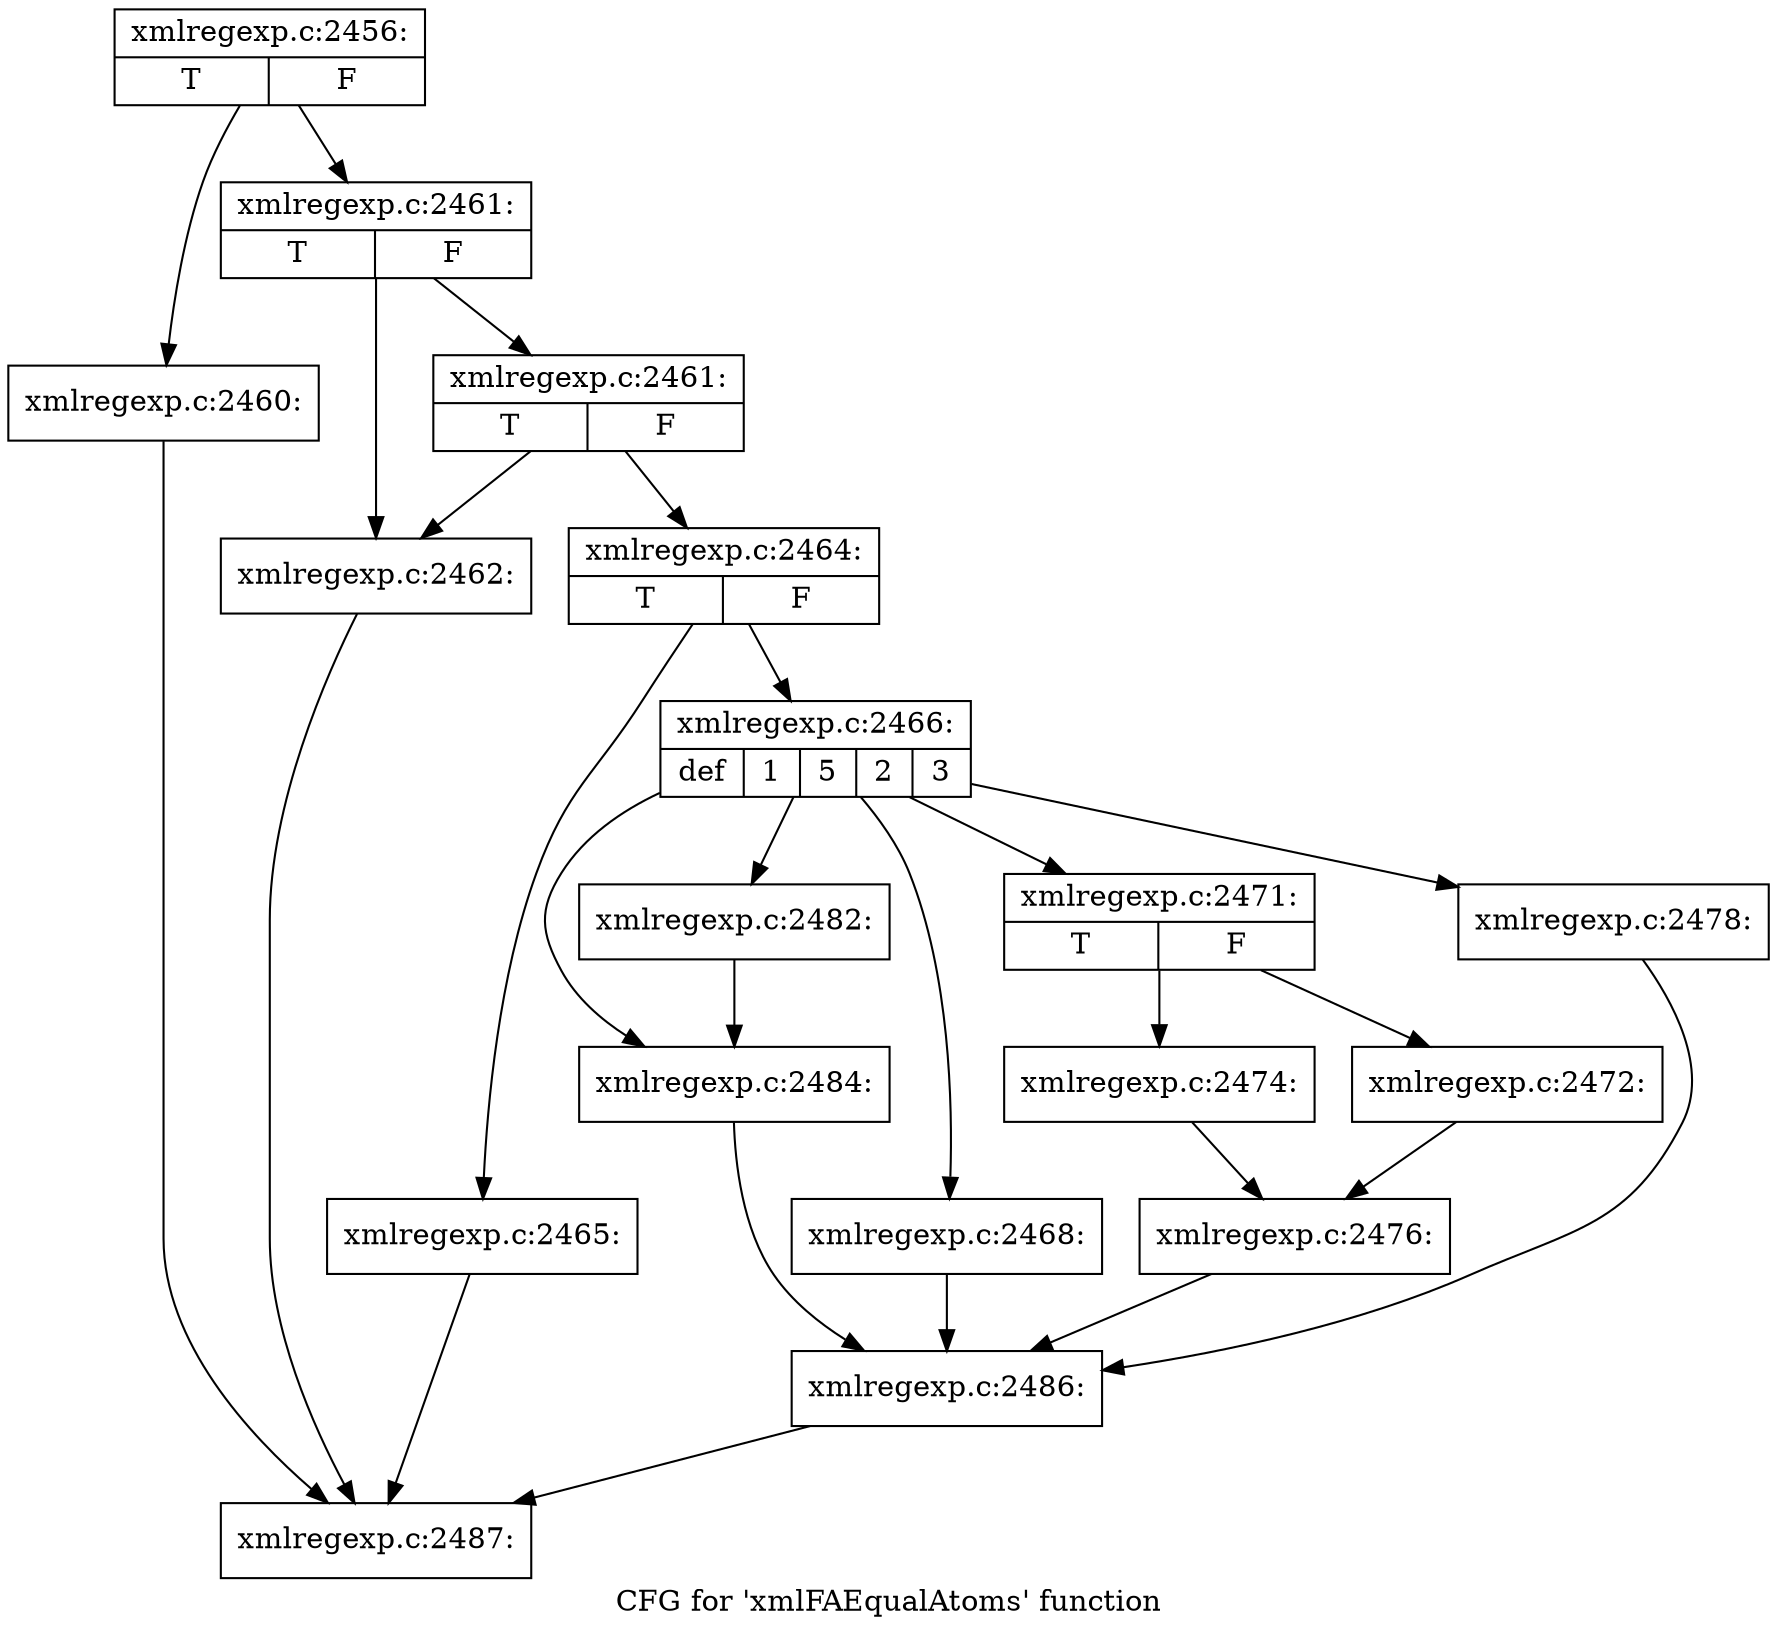 digraph "CFG for 'xmlFAEqualAtoms' function" {
	label="CFG for 'xmlFAEqualAtoms' function";

	Node0x4428230 [shape=record,label="{xmlregexp.c:2456:|{<s0>T|<s1>F}}"];
	Node0x4428230 -> Node0x41e2250;
	Node0x4428230 -> Node0x41e22a0;
	Node0x41e2250 [shape=record,label="{xmlregexp.c:2460:}"];
	Node0x41e2250 -> Node0x4428710;
	Node0x41e22a0 [shape=record,label="{xmlregexp.c:2461:|{<s0>T|<s1>F}}"];
	Node0x41e22a0 -> Node0x41e2750;
	Node0x41e22a0 -> Node0x41e27f0;
	Node0x41e27f0 [shape=record,label="{xmlregexp.c:2461:|{<s0>T|<s1>F}}"];
	Node0x41e27f0 -> Node0x41e2750;
	Node0x41e27f0 -> Node0x41e27a0;
	Node0x41e2750 [shape=record,label="{xmlregexp.c:2462:}"];
	Node0x41e2750 -> Node0x4428710;
	Node0x41e27a0 [shape=record,label="{xmlregexp.c:2464:|{<s0>T|<s1>F}}"];
	Node0x41e27a0 -> Node0x443dd60;
	Node0x41e27a0 -> Node0x443ddb0;
	Node0x443dd60 [shape=record,label="{xmlregexp.c:2465:}"];
	Node0x443dd60 -> Node0x4428710;
	Node0x443ddb0 [shape=record,label="{xmlregexp.c:2466:|{<s0>def|<s1>1|<s2>5|<s3>2|<s4>3}}"];
	Node0x443ddb0 -> Node0x443e6a0;
	Node0x443ddb0 -> Node0x443e9e0;
	Node0x443ddb0 -> Node0x443ebd0;
	Node0x443ddb0 -> Node0x443fc00;
	Node0x443ddb0 -> Node0x4440280;
	Node0x443e9e0 [shape=record,label="{xmlregexp.c:2468:}"];
	Node0x443e9e0 -> Node0x443e490;
	Node0x443ebd0 [shape=record,label="{xmlregexp.c:2471:|{<s0>T|<s1>F}}"];
	Node0x443ebd0 -> Node0x443ed60;
	Node0x443ebd0 -> Node0x443ecc0;
	Node0x443ecc0 [shape=record,label="{xmlregexp.c:2472:}"];
	Node0x443ecc0 -> Node0x443ed10;
	Node0x443ed60 [shape=record,label="{xmlregexp.c:2474:}"];
	Node0x443ed60 -> Node0x443ed10;
	Node0x443ed10 [shape=record,label="{xmlregexp.c:2476:}"];
	Node0x443ed10 -> Node0x443e490;
	Node0x443fc00 [shape=record,label="{xmlregexp.c:2478:}"];
	Node0x443fc00 -> Node0x443e490;
	Node0x4440280 [shape=record,label="{xmlregexp.c:2482:}"];
	Node0x4440280 -> Node0x443e6a0;
	Node0x443e6a0 [shape=record,label="{xmlregexp.c:2484:}"];
	Node0x443e6a0 -> Node0x443e490;
	Node0x443e490 [shape=record,label="{xmlregexp.c:2486:}"];
	Node0x443e490 -> Node0x4428710;
	Node0x4428710 [shape=record,label="{xmlregexp.c:2487:}"];
}
